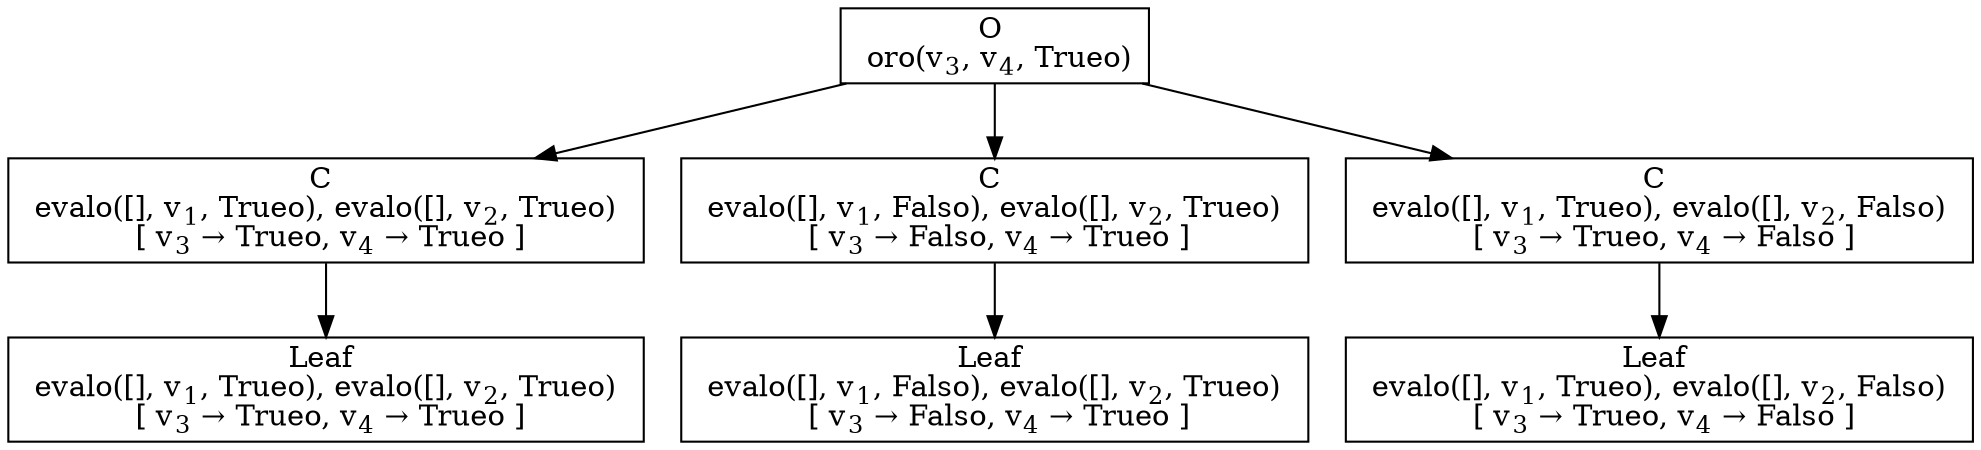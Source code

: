 digraph {
    graph [rankdir=TB
          ,bgcolor=transparent];
    node [shape=box
         ,fillcolor=white
         ,style=filled];
    0 [label=<O <BR/> oro(v<SUB>3</SUB>, v<SUB>4</SUB>, Trueo)>];
    1 [label=<C <BR/> evalo([], v<SUB>1</SUB>, Trueo), evalo([], v<SUB>2</SUB>, Trueo) <BR/>  [ v<SUB>3</SUB> &rarr; Trueo, v<SUB>4</SUB> &rarr; Trueo ] >];
    2 [label=<C <BR/> evalo([], v<SUB>1</SUB>, Falso), evalo([], v<SUB>2</SUB>, Trueo) <BR/>  [ v<SUB>3</SUB> &rarr; Falso, v<SUB>4</SUB> &rarr; Trueo ] >];
    3 [label=<C <BR/> evalo([], v<SUB>1</SUB>, Trueo), evalo([], v<SUB>2</SUB>, Falso) <BR/>  [ v<SUB>3</SUB> &rarr; Trueo, v<SUB>4</SUB> &rarr; Falso ] >];
    4 [label=<Leaf <BR/> evalo([], v<SUB>1</SUB>, Trueo), evalo([], v<SUB>2</SUB>, Trueo) <BR/>  [ v<SUB>3</SUB> &rarr; Trueo, v<SUB>4</SUB> &rarr; Trueo ] >];
    5 [label=<Leaf <BR/> evalo([], v<SUB>1</SUB>, Falso), evalo([], v<SUB>2</SUB>, Trueo) <BR/>  [ v<SUB>3</SUB> &rarr; Falso, v<SUB>4</SUB> &rarr; Trueo ] >];
    6 [label=<Leaf <BR/> evalo([], v<SUB>1</SUB>, Trueo), evalo([], v<SUB>2</SUB>, Falso) <BR/>  [ v<SUB>3</SUB> &rarr; Trueo, v<SUB>4</SUB> &rarr; Falso ] >];
    0 -> 1 [label=""];
    0 -> 2 [label=""];
    0 -> 3 [label=""];
    1 -> 4 [label=""];
    2 -> 5 [label=""];
    3 -> 6 [label=""];
}